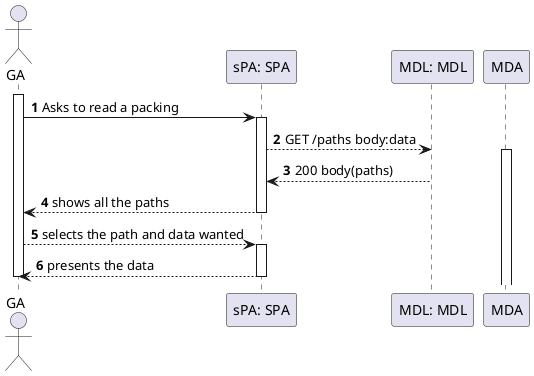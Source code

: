 @startuml
'https://plantuml.com/sequence-diagram

autonumber
actor GA
participant "sPA: SPA" as sPA
participant "MDL: MDL" as MDL 


activate GA
GA ->sPA : Asks to read a packing
activate sPA

sPA --> MDL : GET /paths body:data
activate MDA

MDL --> sPA :  200 body(paths)

deactivate MDL

sPA --> GA : shows all the paths

deactivate sPA

GA --> sPA : selects the path and data wanted

activate sPA



sPA --> GA : presents the data

deactivate sPA

deactivate GA



@enduml